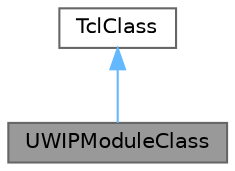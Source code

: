 digraph "UWIPModuleClass"
{
 // LATEX_PDF_SIZE
  bgcolor="transparent";
  edge [fontname=Helvetica,fontsize=10,labelfontname=Helvetica,labelfontsize=10];
  node [fontname=Helvetica,fontsize=10,shape=box,height=0.2,width=0.4];
  Node1 [id="Node000001",label="UWIPModuleClass",height=0.2,width=0.4,color="gray40", fillcolor="grey60", style="filled", fontcolor="black",tooltip="Adds the module for UWIPModuleClass in ns2."];
  Node2 -> Node1 [id="edge1_Node000001_Node000002",dir="back",color="steelblue1",style="solid",tooltip=" "];
  Node2 [id="Node000002",label="TclClass",height=0.2,width=0.4,color="gray40", fillcolor="white", style="filled",tooltip=" "];
}
